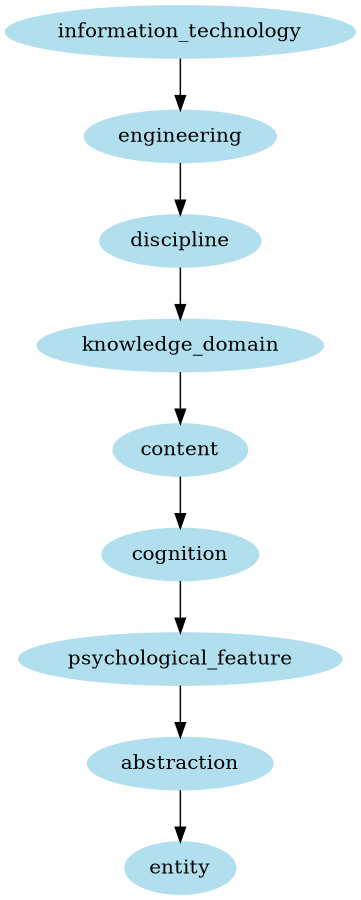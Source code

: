 digraph unix {
	node [color=lightblue2 style=filled]
	size="6,6"
	information_technology -> engineering
	engineering -> discipline
	discipline -> knowledge_domain
	knowledge_domain -> content
	content -> cognition
	cognition -> psychological_feature
	psychological_feature -> abstraction
	abstraction -> entity
}
